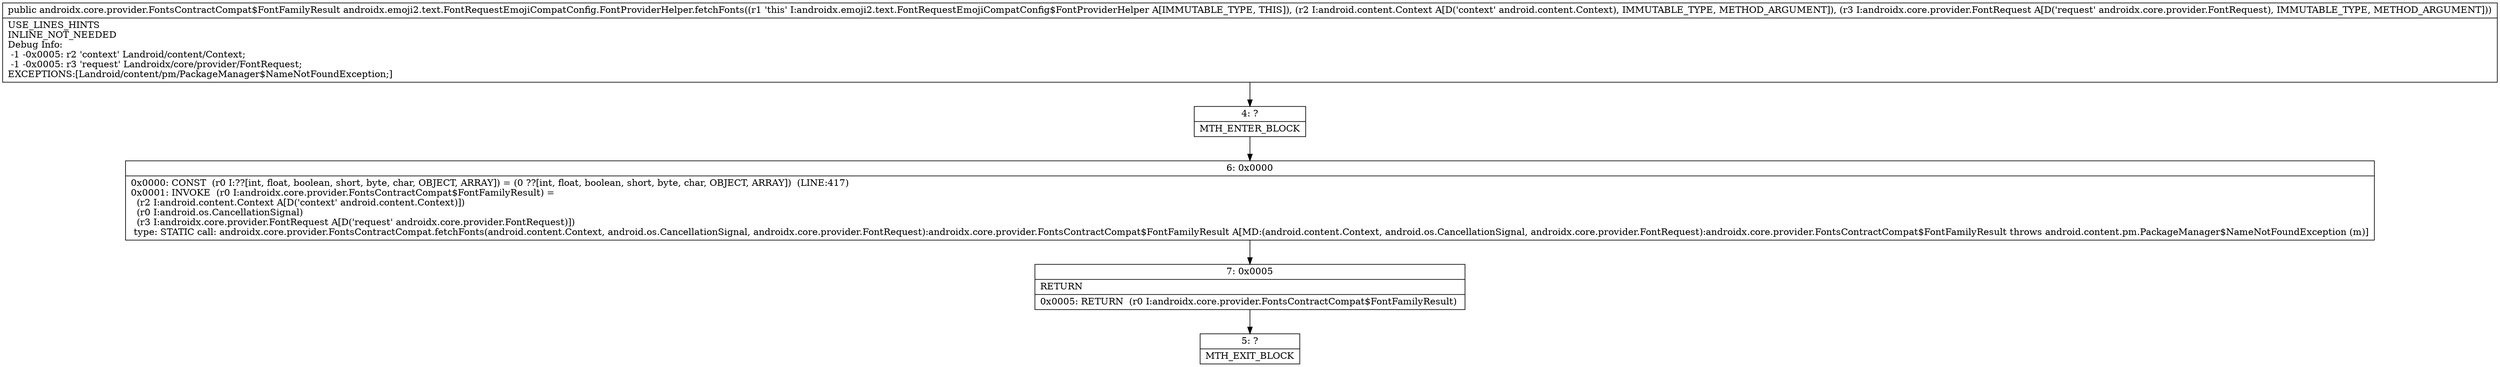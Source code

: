 digraph "CFG forandroidx.emoji2.text.FontRequestEmojiCompatConfig.FontProviderHelper.fetchFonts(Landroid\/content\/Context;Landroidx\/core\/provider\/FontRequest;)Landroidx\/core\/provider\/FontsContractCompat$FontFamilyResult;" {
Node_4 [shape=record,label="{4\:\ ?|MTH_ENTER_BLOCK\l}"];
Node_6 [shape=record,label="{6\:\ 0x0000|0x0000: CONST  (r0 I:??[int, float, boolean, short, byte, char, OBJECT, ARRAY]) = (0 ??[int, float, boolean, short, byte, char, OBJECT, ARRAY])  (LINE:417)\l0x0001: INVOKE  (r0 I:androidx.core.provider.FontsContractCompat$FontFamilyResult) = \l  (r2 I:android.content.Context A[D('context' android.content.Context)])\l  (r0 I:android.os.CancellationSignal)\l  (r3 I:androidx.core.provider.FontRequest A[D('request' androidx.core.provider.FontRequest)])\l type: STATIC call: androidx.core.provider.FontsContractCompat.fetchFonts(android.content.Context, android.os.CancellationSignal, androidx.core.provider.FontRequest):androidx.core.provider.FontsContractCompat$FontFamilyResult A[MD:(android.content.Context, android.os.CancellationSignal, androidx.core.provider.FontRequest):androidx.core.provider.FontsContractCompat$FontFamilyResult throws android.content.pm.PackageManager$NameNotFoundException (m)]\l}"];
Node_7 [shape=record,label="{7\:\ 0x0005|RETURN\l|0x0005: RETURN  (r0 I:androidx.core.provider.FontsContractCompat$FontFamilyResult) \l}"];
Node_5 [shape=record,label="{5\:\ ?|MTH_EXIT_BLOCK\l}"];
MethodNode[shape=record,label="{public androidx.core.provider.FontsContractCompat$FontFamilyResult androidx.emoji2.text.FontRequestEmojiCompatConfig.FontProviderHelper.fetchFonts((r1 'this' I:androidx.emoji2.text.FontRequestEmojiCompatConfig$FontProviderHelper A[IMMUTABLE_TYPE, THIS]), (r2 I:android.content.Context A[D('context' android.content.Context), IMMUTABLE_TYPE, METHOD_ARGUMENT]), (r3 I:androidx.core.provider.FontRequest A[D('request' androidx.core.provider.FontRequest), IMMUTABLE_TYPE, METHOD_ARGUMENT]))  | USE_LINES_HINTS\lINLINE_NOT_NEEDED\lDebug Info:\l  \-1 \-0x0005: r2 'context' Landroid\/content\/Context;\l  \-1 \-0x0005: r3 'request' Landroidx\/core\/provider\/FontRequest;\lEXCEPTIONS:[Landroid\/content\/pm\/PackageManager$NameNotFoundException;]\l}"];
MethodNode -> Node_4;Node_4 -> Node_6;
Node_6 -> Node_7;
Node_7 -> Node_5;
}

